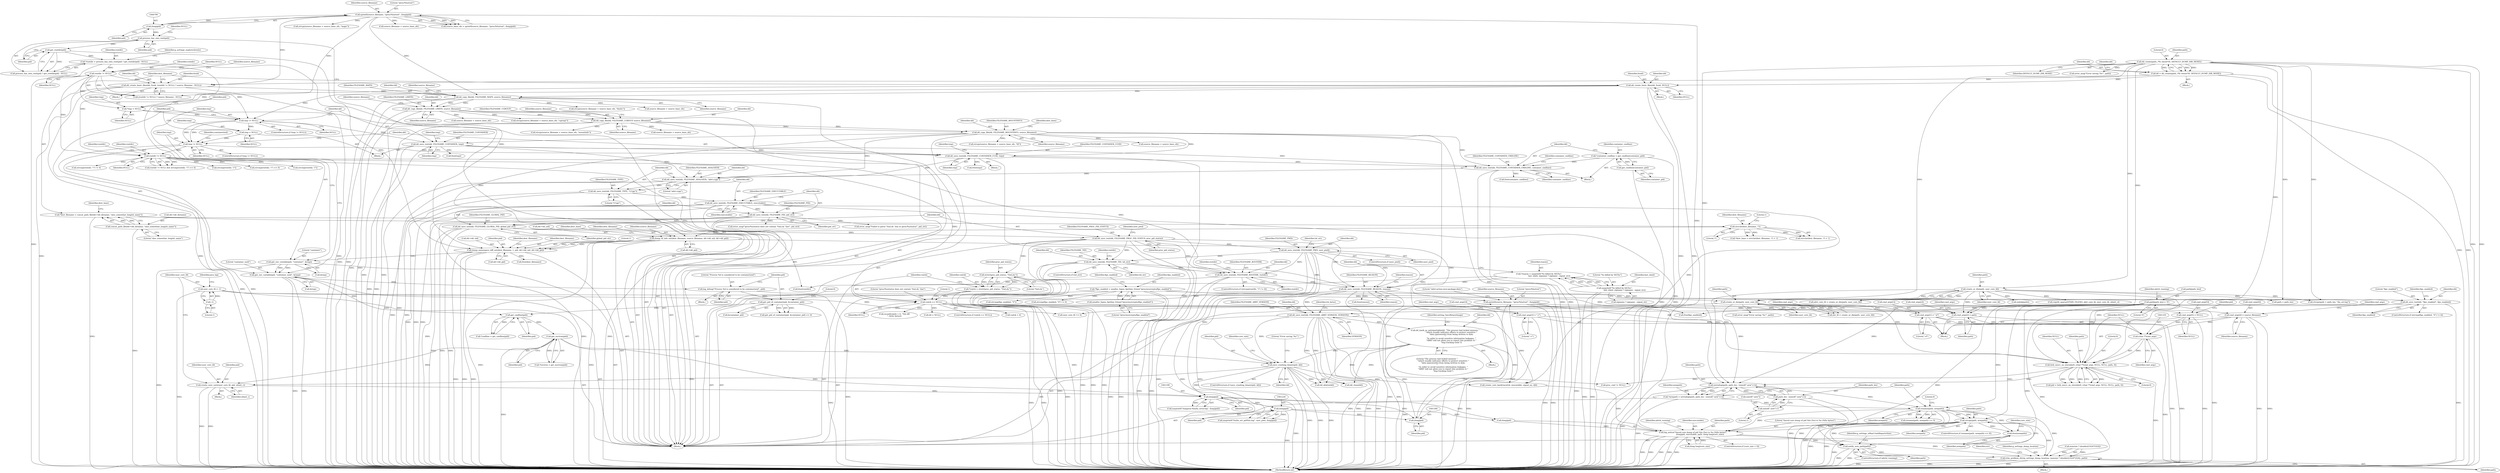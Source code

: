digraph "0_abrt_3c1b60cfa62d39e5fff5a53a5bc53dae189e740e@API" {
"1001364" [label="(Call,strcpy(path, newpath))"];
"1001284" [label="(Call,path[path_len] = '\0')"];
"1001360" [label="(Call,rename(path, newpath))"];
"1001350" [label="(Call,xstrndup(path, path_len - (sizeof(\".new\")-1)))"];
"1000775" [label="(Call,dd_create(path, /*fs owner*/0, DEFAULT_DUMP_DIR_MODE))"];
"1001242" [label="(Call,create_or_die(path, user_core_fd))"];
"1001148" [label="(Call,create_or_die(path, user_core_fd))"];
"1001188" [label="(Call,user_core_fd = -1)"];
"1001190" [label="(Call,-1)"];
"1001332" [label="(Call,fork_execv_on_steroids(0, (char **)cmd_args, NULL, NULL, path, 0))"];
"1001334" [label="(Call,(char **)cmd_args)"];
"1001319" [label="(Call,cmd_args[4] = source_filename)"];
"1001296" [label="(Call,sprintf(source_filename, \"/proc/%lu/root\", (long)pid))"];
"1000883" [label="(Call,dump_fd_info_ext(dest_filename, source_filename, dd->dd_uid, dd->dd_gid))"];
"1000835" [label="(Call,strrchr(dest_filename, '/'))"];
"1000824" [label="(Call,*dest_filename = concat_path_file(dd->dd_dirname, \"also_somewhat_longish_name\"))"];
"1000826" [label="(Call,concat_path_file(dd->dd_dirname, \"also_somewhat_longish_name\"))"];
"1000871" [label="(Call,dd_copy_file(dd, FILENAME_MOUNTINFO, source_filename))"];
"1000862" [label="(Call,dd_copy_file(dd, FILENAME_CGROUP, source_filename))"];
"1000853" [label="(Call,dd_copy_file(dd, FILENAME_LIMITS, source_filename))"];
"1000844" [label="(Call,dd_copy_file(dd, FILENAME_MAPS, source_filename))"];
"1000819" [label="(Call,dd_create_basic_files(dd, fsuid, NULL))"];
"1000773" [label="(Call,dd = dd_create(path, /*fs owner*/0, DEFAULT_DUMP_DIR_MODE))"];
"1000808" [label="(Call,dd_create_basic_files(dd, fsuid, (rootdir != NULL) ? source_filename : NULL))"];
"1000786" [label="(Call,sprintf(source_filename, \"/proc/%lu/root\", (long)pid))"];
"1000789" [label="(Call,(long)pid)"];
"1000812" [label="(Call,rootdir != NULL)"];
"1000797" [label="(Call,*rootdir = process_has_own_root(pid) ? get_rootdir(pid) : NULL)"];
"1000802" [label="(Call,get_rootdir(pid))"];
"1000800" [label="(Call,process_has_own_root(pid))"];
"1001299" [label="(Call,(long)pid)"];
"1001219" [label="(Call,(long)pid)"];
"1001198" [label="(Call,(long)pid)"];
"1001061" [label="(Call,get_environ(pid))"];
"1001054" [label="(Call,get_cmdline(pid))"];
"1000967" [label="(Call,get_pid_of_container(pid, &container_pid))"];
"1000961" [label="(Call,log_debug(\"Process %d is considered to be containerized\", pid))"];
"1000930" [label="(Call,get_env_variable(pid, \"container_uuid\", &tmp))"];
"1000911" [label="(Call,get_env_variable(pid, \"container\", &tmp))"];
"1000895" [label="(Call,dump_namespace_diff_ext(dest_filename, 1, pid, dd->dd_uid, dd->dd_gid))"];
"1001184" [label="(Call,create_user_core(user_core_fd, pid, ulimit_c))"];
"1001130" [label="(Call,save_crashing_binary(pid, dd))"];
"1001123" [label="(Call,dd_mark_as_notreportable(dd, \"The process had locked memory \"\n                    \"which usually indicates efforts to protect sensitive \"\n                    \"data (passwords) from being written to disk.\n\"\n                    \"In order to avoid sensitive information leakages, \"\n                    \"ABRT will not allow you to report this problem to \"\n                    \"bug tracking tools\"))"];
"1001085" [label="(Call,dd_save_text(dd, FILENAME_ABRT_VERSION, VERSION))"];
"1001079" [label="(Call,dd_save_text(dd, \"fips_enabled\", fips_enabled))"];
"1001045" [label="(Call,dd_save_text(dd, FILENAME_REASON, reason))"];
"1001029" [label="(Call,dd_save_text(dd, FILENAME_ROOTDIR, rootdir))"];
"1001010" [label="(Call,dd_save_text(dd, FILENAME_PWD, user_pwd))"];
"1001004" [label="(Call,dd_save_text(dd, FILENAME_PROC_PID_STATUS, proc_pid_status))"];
"1001000" [label="(Call,dd_save_text(dd, FILENAME_GLOBAL_PID, global_pid_str))"];
"1000996" [label="(Call,dd_save_text(dd, FILENAME_PID, pid_str))"];
"1000992" [label="(Call,dd_save_text(dd, FILENAME_EXECUTABLE, executable))"];
"1000988" [label="(Call,dd_save_text(dd, FILENAME_TYPE, \"CCpp\"))"];
"1000984" [label="(Call,dd_save_text(dd, FILENAME_ANALYZER, \"abrt-ccpp\"))"];
"1000978" [label="(Call,dd_save_text(dd, FILENAME_CONTAINER_CMDLINE, container_cmdline))"];
"1000940" [label="(Call,dd_save_text(dd, FILENAME_CONTAINER_UUID, tmp))"];
"1000921" [label="(Call,dd_save_text(dd, FILENAME_CONTAINER, tmp))"];
"1000917" [label="(Call,tmp != NULL)"];
"1000908" [label="(Call,*tmp = NULL)"];
"1000936" [label="(Call,tmp != NULL)"];
"1000927" [label="(Call,tmp = NULL)"];
"1000974" [label="(Call,*container_cmdline = get_cmdline(container_pid))"];
"1000976" [label="(Call,get_cmdline(container_pid))"];
"1001016" [label="(Call,dd_save_text(dd, FILENAME_TID, tid_str))"];
"1000950" [label="(Call,rootdir != NULL)"];
"1001036" [label="(Call,*reason = xasprintf(\"%s killed by SIG%s\",\n                                 last_slash, signame ? signame : signal_str))"];
"1001038" [label="(Call,xasprintf(\"%s killed by SIG%s\",\n                                 last_slash, signame ? signame : signal_str))"];
"1001066" [label="(Call,*fips_enabled = xmalloc_fopen_fgetline_fclose(\"/proc/sys/crypto/fips_enabled\"))"];
"1001068" [label="(Call,xmalloc_fopen_fgetline_fclose(\"/proc/sys/crypto/fips_enabled\"))"];
"1001314" [label="(Call,cmd_args[3] = \"-r\")"];
"1001309" [label="(Call,cmd_args[2] = path)"];
"1001304" [label="(Call,cmd_args[1] = \"-d\")"];
"1001324" [label="(Call,cmd_args[5] = NULL)"];
"1001100" [label="(Call,vmlck == NULL)"];
"1001094" [label="(Call,*vmlck = strstr(proc_pid_status, \"VmLck:\"))"];
"1001096" [label="(Call,strstr(proc_pid_status, \"VmLck:\"))"];
"1001352" [label="(Call,path_len - (sizeof(\".new\")-1))"];
"1001354" [label="(Call,sizeof(\".new\")-1)"];
"1001348" [label="(Call,*newpath = xstrndup(path, path_len - (sizeof(\".new\")-1)))"];
"1001367" [label="(Call,free(newpath))"];
"1001373" [label="(Call,log_notice(\"Saved core dump of pid %lu (%s) to %s (%llu bytes)\",\n                       (long)pid, executable, path, (long long)core_size))"];
"1001385" [label="(Call,notify_new_path(path))"];
"1001403" [label="(Call,trim_problem_dirs(g_settings_dump_location, maxsize * (double)(1024*1024), path))"];
"1000799" [label="(Call,process_has_own_root(pid) ? get_rootdir(pid) : NULL)"];
"1000858" [label="(Call,source_filename + source_base_ofs)"];
"1000941" [label="(Identifier,dd)"];
"1001378" [label="(Identifier,executable)"];
"1000943" [label="(Identifier,tmp)"];
"1000837" [label="(Literal,'/')"];
"1000987" [label="(Literal,\"abrt-ccpp\")"];
"1000984" [label="(Call,dd_save_text(dd, FILENAME_ANALYZER, \"abrt-ccpp\"))"];
"1000975" [label="(Identifier,container_cmdline)"];
"1000911" [label="(Call,get_env_variable(pid, \"container\", &tmp))"];
"1001075" [label="(Call,strcmp(fips_enabled, \"0\"))"];
"1000797" [label="(Call,*rootdir = process_has_own_root(pid) ? get_rootdir(pid) : NULL)"];
"1000786" [label="(Call,sprintf(source_filename, \"/proc/%lu/root\", (long)pid))"];
"1000898" [label="(Identifier,pid)"];
"1001129" [label="(ControlStructure,if (save_crashing_binary(pid, dd)))"];
"1001336" [label="(Identifier,cmd_args)"];
"1001320" [label="(Call,cmd_args[4])"];
"1001281" [label="(Call,dd = NULL)"];
"1001187" [label="(Identifier,ulimit_c)"];
"1000936" [label="(Call,tmp != NULL)"];
"1001189" [label="(Identifier,user_core_fd)"];
"1001097" [label="(Identifier,proc_pid_status)"];
"1000883" [label="(Call,dump_fd_info_ext(dest_filename, source_filename, dd->dd_uid, dd->dd_gid))"];
"1000912" [label="(Identifier,pid)"];
"1001125" [label="(Literal,\"The process had locked memory \"\n                    \"which usually indicates efforts to protect sensitive \"\n                    \"data (passwords) from being written to disk.\n\"\n                    \"In order to avoid sensitive information leakages, \"\n                    \"ABRT will not allow you to report this problem to \"\n                    \"bug tracking tools\")"];
"1001195" [label="(Identifier,java_log)"];
"1001037" [label="(Identifier,reason)"];
"1001006" [label="(Identifier,FILENAME_PROC_PID_STATUS)"];
"1001081" [label="(Literal,\"fips_enabled\")"];
"1000925" [label="(Call,free(tmp))"];
"1000781" [label="(Block,)"];
"1001316" [label="(Identifier,cmd_args)"];
"1001200" [label="(Identifier,pid)"];
"1001353" [label="(Identifier,path_len)"];
"1001004" [label="(Call,dd_save_text(dd, FILENAME_PROC_PID_STATUS, proc_pid_status))"];
"1001244" [label="(Identifier,user_core_fd)"];
"1000847" [label="(Identifier,source_filename)"];
"1000867" [label="(Call,source_filename + source_base_ofs)"];
"1001016" [label="(Call,dd_save_text(dd, FILENAME_TID, tid_str))"];
"1001148" [label="(Call,create_or_die(path, user_core_fd))"];
"1000818" [label="(Block,)"];
"1000839" [label="(Call,strcpy(source_filename + source_base_ofs, \"maps\"))"];
"1001221" [label="(Identifier,pid)"];
"1001296" [label="(Call,sprintf(source_filename, \"/proc/%lu/root\", (long)pid))"];
"1000963" [label="(Identifier,pid)"];
"1001328" [label="(Identifier,NULL)"];
"1001333" [label="(Literal,0)"];
"1001095" [label="(Identifier,vmlck)"];
"1001130" [label="(Call,save_crashing_binary(pid, dd))"];
"1001091" [label="(Identifier,lck_bytes)"];
"1000774" [label="(Identifier,dd)"];
"1001101" [label="(Identifier,vmlck)"];
"1000918" [label="(Identifier,tmp)"];
"1001196" [label="(Call,xasprintf(\"/tmp/jvm-%lu/hs_error.log\", (long)pid))"];
"1001371" [label="(Identifier,core_size)"];
"1000985" [label="(Identifier,dd)"];
"1000944" [label="(Call,free(tmp))"];
"1001084" [label="(Identifier,fips_enabled)"];
"1001242" [label="(Call,create_or_die(path, user_core_fd))"];
"1001184" [label="(Call,create_user_core(user_core_fd, pid, ulimit_c))"];
"1000938" [label="(Identifier,NULL)"];
"1001059" [label="(Call,*environ = get_environ(pid))"];
"1001096" [label="(Call,strstr(proc_pid_status, \"VmLck:\"))"];
"1001000" [label="(Call,dd_save_text(dd, FILENAME_GLOBAL_PID, global_pid_str))"];
"1001357" [label="(Literal,1)"];
"1000822" [label="(Identifier,NULL)"];
"1000848" [label="(Call,strcpy(source_filename + source_base_ofs, \"limits\"))"];
"1001355" [label="(Call,sizeof(\".new\"))"];
"1001235" [label="(Call,path + path_len)"];
"1001188" [label="(Call,user_core_fd = -1)"];
"1001024" [label="(Call,strcmp(rootdir, \"/\") != 0)"];
"1001332" [label="(Call,fork_execv_on_steroids(0, (char **)cmd_args, NULL, NULL, path, 0))"];
"1001404" [label="(Identifier,g_settings_dump_location)"];
"1000884" [label="(Identifier,dest_filename)"];
"1000862" [label="(Call,dd_copy_file(dd, FILENAME_CGROUP, source_filename))"];
"1001074" [label="(Call,strcmp(fips_enabled, \"0\") != 0)"];
"1000821" [label="(Identifier,fsuid)"];
"1001297" [label="(Identifier,source_filename)"];
"1000859" [label="(Identifier,source_filename)"];
"1001319" [label="(Call,cmd_args[4] = source_filename)"];
"1000872" [label="(Identifier,dd)"];
"1001039" [label="(Literal,\"%s killed by SIG%s\")"];
"1000945" [label="(Identifier,tmp)"];
"1000871" [label="(Call,dd_copy_file(dd, FILENAME_MOUNTINFO, source_filename))"];
"1000878" [label="(Call,strcpy(source_filename + source_base_ofs, \"fd\"))"];
"1000789" [label="(Call,(long)pid)"];
"1001007" [label="(Identifier,proc_pid_status)"];
"1000874" [label="(Identifier,source_filename)"];
"1000921" [label="(Call,dd_save_text(dd, FILENAME_CONTAINER, tmp))"];
"1000910" [label="(Identifier,NULL)"];
"1001005" [label="(Identifier,dd)"];
"1001198" [label="(Call,(long)pid)"];
"1000798" [label="(Identifier,rootdir)"];
"1000980" [label="(Identifier,FILENAME_CONTAINER_CMDLINE)"];
"1000806" [label="(Identifier,g_settings_explorechroots)"];
"1001364" [label="(Call,strcpy(path, newpath))"];
"1001359" [label="(Call,rename(path, newpath) == 0)"];
"1000844" [label="(Call,dd_copy_file(dd, FILENAME_MAPS, source_filename))"];
"1000993" [label="(Identifier,dd)"];
"1001054" [label="(Call,get_cmdline(pid))"];
"1001373" [label="(Call,log_notice(\"Saved core dump of pid %lu (%s) to %s (%llu bytes)\",\n                       (long)pid, executable, path, (long long)core_size))"];
"1000927" [label="(Call,tmp = NULL)"];
"1000830" [label="(Literal,\"also_somewhat_longish_name\")"];
"1000923" [label="(Identifier,FILENAME_CONTAINER)"];
"1000773" [label="(Call,dd = dd_create(path, /*fs owner*/0, DEFAULT_DUMP_DIR_MODE))"];
"1001352" [label="(Call,path_len - (sizeof(\".new\")-1))"];
"1001349" [label="(Identifier,newpath)"];
"1001033" [label="(Call,free(rootdir))"];
"1001362" [label="(Identifier,newpath)"];
"1000976" [label="(Call,get_cmdline(container_pid))"];
"1001017" [label="(Identifier,dd)"];
"1000895" [label="(Call,dump_namespace_diff_ext(dest_filename, 1, pid, dd->dd_uid, dd->dd_gid))"];
"1000986" [label="(Identifier,FILENAME_ANALYZER)"];
"1000889" [label="(Call,dd->dd_gid)"];
"1000873" [label="(Identifier,FILENAME_MOUNTINFO)"];
"1001083" [label="(Call,free(fips_enabled))"];
"1000814" [label="(Identifier,NULL)"];
"1001310" [label="(Call,cmd_args[2])"];
"1000916" [label="(ControlStructure,if (tmp != NULL))"];
"1000992" [label="(Call,dd_save_text(dd, FILENAME_EXECUTABLE, executable))"];
"1001068" [label="(Call,xmalloc_fopen_fgetline_fclose(\"/proc/sys/crypto/fips_enabled\"))"];
"1000931" [label="(Identifier,pid)"];
"1000777" [label="(Literal,0)"];
"1001049" [label="(Call,free(reason))"];
"1001099" [label="(ControlStructure,if (vmlck == NULL))"];
"1000820" [label="(Identifier,dd)"];
"1001036" [label="(Call,*reason = xasprintf(\"%s killed by SIG%s\",\n                                 last_slash, signame ? signame : signal_str))"];
"1000787" [label="(Identifier,source_filename)"];
"1001045" [label="(Call,dd_save_text(dd, FILENAME_REASON, reason))"];
"1000955" [label="(Identifier,rootdir)"];
"1000791" [label="(Identifier,pid)"];
"1000855" [label="(Identifier,FILENAME_LIMITS)"];
"1000982" [label="(Call,free(container_cmdline))"];
"1001445" [label="(MethodReturn,int)"];
"1001010" [label="(Call,dd_save_text(dd, FILENAME_PWD, user_pwd))"];
"1001288" [label="(Literal,'\0')"];
"1001324" [label="(Call,cmd_args[5] = NULL)"];
"1001299" [label="(Call,(long)pid)"];
"1001066" [label="(Call,*fips_enabled = xmalloc_fopen_fgetline_fclose(\"/proc/sys/crypto/fips_enabled\"))"];
"1001363" [label="(Literal,0)"];
"1001191" [label="(Literal,1)"];
"1000813" [label="(Identifier,rootdir)"];
"1001216" [label="(Call,xasprintf(\"%s/hs_err_pid%lu.log\", user_pwd, (long)pid))"];
"1001038" [label="(Call,xasprintf(\"%s killed by SIG%s\",\n                                 last_slash, signame ? signame : signal_str))"];
"1000879" [label="(Call,source_filename + source_base_ofs)"];
"1000952" [label="(Identifier,NULL)"];
"1000949" [label="(Call,rootdir != NULL && strcmp(rootdir, \"/\") == 0)"];
"1001055" [label="(Identifier,pid)"];
"1000808" [label="(Call,dd_create_basic_files(dd, fsuid, (rootdir != NULL) ? source_filename : NULL))"];
"1001034" [label="(Identifier,rootdir)"];
"1000868" [label="(Identifier,source_filename)"];
"1001379" [label="(Identifier,path)"];
"1000942" [label="(Identifier,FILENAME_CONTAINER_UUID)"];
"1001098" [label="(Literal,\"VmLck:\")"];
"1001135" [label="(Literal,\"Error saving '%s'\")"];
"1001323" [label="(Identifier,source_filename)"];
"1001041" [label="(Call,signame ? signame : signal_str)"];
"1000834" [label="(Call,strrchr(dest_filename, '/') + 1)"];
"1000826" [label="(Call,concat_path_file(dd->dd_dirname, \"also_somewhat_longish_name\"))"];
"1000962" [label="(Literal,\"Process %d is considered to be containerized\")"];
"1001082" [label="(Identifier,fips_enabled)"];
"1000978" [label="(Call,dd_save_text(dd, FILENAME_CONTAINER_CMDLINE, container_cmdline))"];
"1001003" [label="(Identifier,global_pid_str)"];
"1001146" [label="(Call,abrt_core_fd = create_or_die(path, user_core_fd))"];
"1000885" [label="(Identifier,source_filename)"];
"1001052" [label="(Call,*cmdline = get_cmdline(pid))"];
"1000816" [label="(Identifier,NULL)"];
"1001403" [label="(Call,trim_problem_dirs(g_settings_dump_location, maxsize * (double)(1024*1024), path))"];
"1000968" [label="(Identifier,pid)"];
"1000815" [label="(Identifier,source_filename)"];
"1000935" [label="(ControlStructure,if (tmp != NULL))"];
"1001061" [label="(Call,get_environ(pid))"];
"1001304" [label="(Call,cmd_args[1] = \"-d\")"];
"1000832" [label="(Call,*dest_base = strrchr(dest_filename, '/') + 1)"];
"1000853" [label="(Call,dd_copy_file(dd, FILENAME_LIMITS, source_filename))"];
"1000854" [label="(Identifier,dd)"];
"1001183" [label="(Block,)"];
"1001330" [label="(Call,pid = fork_execv_on_steroids(0, (char **)cmd_args, NULL, NULL, path, 0))"];
"1001301" [label="(Identifier,pid)"];
"1000929" [label="(Identifier,NULL)"];
"1001380" [label="(Call,(long long)core_size)"];
"1001046" [label="(Identifier,dd)"];
"1000846" [label="(Identifier,FILENAME_MAPS)"];
"1001313" [label="(Identifier,path)"];
"1000994" [label="(Identifier,FILENAME_EXECUTABLE)"];
"1000886" [label="(Call,dd->dd_uid)"];
"1001375" [label="(Call,(long)pid)"];
"1000863" [label="(Identifier,dd)"];
"1001132" [label="(Identifier,dd)"];
"1000811" [label="(Call,(rootdir != NULL) ? source_filename : NULL)"];
"1000845" [label="(Identifier,dd)"];
"1000800" [label="(Call,process_has_own_root(pid))"];
"1001100" [label="(Call,vmlck == NULL)"];
"1000838" [label="(Literal,1)"];
"1000810" [label="(Identifier,fsuid)"];
"1000780" [label="(Identifier,dd)"];
"1001348" [label="(Call,*newpath = xstrndup(path, path_len - (sizeof(\".new\")-1)))"];
"1001104" [label="(Literal,\"/proc/%s/status does not contain 'VmLck:' line\")"];
"1000996" [label="(Call,dd_save_text(dd, FILENAME_PID, pid_str))"];
"1000920" [label="(Block,)"];
"1001298" [label="(Literal,\"/proc/%lu/root\")"];
"1001062" [label="(Identifier,pid)"];
"1000932" [label="(Literal,\"container_uuid\")"];
"1000990" [label="(Identifier,FILENAME_TYPE)"];
"1000909" [label="(Identifier,tmp)"];
"1001315" [label="(Call,cmd_args[3])"];
"1001374" [label="(Literal,\"Saved core dump of pid %lu (%s) to %s (%llu bytes)\")"];
"1001069" [label="(Literal,\"/proc/sys/crypto/fips_enabled\")"];
"1000954" [label="(Call,strcmp(rootdir, \"/\"))"];
"1000857" [label="(Call,strcpy(source_filename + source_base_ofs, \"cgroup\"))"];
"1001360" [label="(Call,rename(path, newpath))"];
"1001067" [label="(Identifier,fips_enabled)"];
"1001386" [label="(Identifier,path)"];
"1001284" [label="(Call,path[path_len] = '\0')"];
"1001088" [label="(Identifier,VERSION)"];
"1001085" [label="(Call,dd_save_text(dd, FILENAME_ABRT_VERSION, VERSION))"];
"1000939" [label="(Block,)"];
"1000836" [label="(Identifier,dest_filename)"];
"1001123" [label="(Call,dd_mark_as_notreportable(dd, \"The process had locked memory \"\n                    \"which usually indicates efforts to protect sensitive \"\n                    \"data (passwords) from being written to disk.\n\"\n                    \"In order to avoid sensitive information leakages, \"\n                    \"ABRT will not allow you to report this problem to \"\n                    \"bug tracking tools\"))"];
"1000972" [label="(Block,)"];
"1000999" [label="(Identifier,pid_str)"];
"1001190" [label="(Call,-1)"];
"1000906" [label="(Identifier,dest_filename)"];
"1001426" [label="(Call,dd_delete(dd))"];
"1001023" [label="(ControlStructure,if (strcmp(rootdir, \"/\") != 0))"];
"1001117" [label="(Call,error_msg(\"Failed to parse 'VmLck:' line in /proc/%s/status\", pid_str))"];
"1001350" [label="(Call,xstrndup(path, path_len - (sizeof(\".new\")-1)))"];
"1001087" [label="(Identifier,FILENAME_ABRT_VERSION)"];
"1001109" [label="(Literal,1)"];
"1001079" [label="(Call,dd_save_text(dd, \"fips_enabled\", fips_enabled))"];
"1000902" [label="(Call,dd->dd_gid)"];
"1000864" [label="(Identifier,FILENAME_CGROUP)"];
"1001369" [label="(ControlStructure,if (core_size > 0))"];
"1001018" [label="(Identifier,FILENAME_TID)"];
"1000960" [label="(Block,)"];
"1000981" [label="(Identifier,container_cmdline)"];
"1000827" [label="(Call,dd->dd_dirname)"];
"1001031" [label="(Identifier,FILENAME_ROOTDIR)"];
"1000969" [label="(Call,&container_pid)"];
"1001030" [label="(Identifier,dd)"];
"1000807" [label="(Block,)"];
"1001040" [label="(Identifier,last_slash)"];
"1000961" [label="(Call,log_debug(\"Process %d is considered to be containerized\", pid))"];
"1000995" [label="(Identifier,executable)"];
"1001274" [label="(Call,create_core_backtrace(tid, executable, signal_no, dd))"];
"1001368" [label="(Identifier,newpath)"];
"1001050" [label="(Identifier,reason)"];
"1001412" [label="(Identifier,path)"];
"1000812" [label="(Call,rootdir != NULL)"];
"1001405" [label="(Call,maxsize * (double)(1024*1024))"];
"1001358" [label="(ControlStructure,if (rename(path, newpath) == 0))"];
"1000899" [label="(Call,dd->dd_uid)"];
"1001314" [label="(Call,cmd_args[3] = \"-r\")"];
"1000953" [label="(Call,strcmp(rootdir, \"/\") == 0)"];
"1001438" [label="(Call,proc_cwd != NULL)"];
"1000835" [label="(Call,strrchr(dest_filename, '/'))"];
"1000876" [label="(Identifier,dest_base)"];
"1001111" [label="(Call,vmlck + 6)"];
"1000974" [label="(Call,*container_cmdline = get_cmdline(container_pid))"];
"1001338" [label="(Identifier,NULL)"];
"1000988" [label="(Call,dd_save_text(dd, FILENAME_TYPE, \"CCpp\"))"];
"1000951" [label="(Identifier,rootdir)"];
"1001127" [label="(Identifier,setting_SaveBinaryImage)"];
"1001009" [label="(Identifier,user_pwd)"];
"1000804" [label="(Identifier,NULL)"];
"1001150" [label="(Identifier,user_core_fd)"];
"1000802" [label="(Call,get_rootdir(pid))"];
"1000930" [label="(Call,get_env_variable(pid, \"container_uuid\", &tmp))"];
"1001014" [label="(ControlStructure,if (tid_str))"];
"1001383" [label="(ControlStructure,if (abrtd_running))"];
"1001337" [label="(Identifier,NULL)"];
"1001185" [label="(Identifier,user_core_fd)"];
"1001279" [label="(Call,dd_close(dd))"];
"1001001" [label="(Identifier,dd)"];
"1001414" [label="(Identifier,err)"];
"1001047" [label="(Identifier,FILENAME_REASON)"];
"1000914" [label="(Call,&tmp)"];
"1001325" [label="(Call,cmd_args[5])"];
"1001021" [label="(Identifier,rootdir)"];
"1001102" [label="(Identifier,NULL)"];
"1000866" [label="(Call,strcpy(source_filename + source_base_ofs, \"mountinfo\"))"];
"1001354" [label="(Call,sizeof(\".new\")-1)"];
"1001073" [label="(ControlStructure,if (strcmp(fips_enabled, \"0\") != 0))"];
"1001308" [label="(Literal,\"-d\")"];
"1001219" [label="(Call,(long)pid)"];
"1001025" [label="(Call,strcmp(rootdir, \"/\"))"];
"1001094" [label="(Call,*vmlck = strstr(proc_pid_status, \"VmLck:\"))"];
"1001429" [label="(Call,user_core_fd >= 0)"];
"1001186" [label="(Identifier,pid)"];
"1000819" [label="(Call,dd_create_basic_files(dd, fsuid, NULL))"];
"1000971" [label="(Literal,0)"];
"1000775" [label="(Call,dd_create(path, /*fs owner*/0, DEFAULT_DUMP_DIR_MODE))"];
"1001103" [label="(Call,error_msg(\"/proc/%s/status does not contain 'VmLck:' line\", pid_str))"];
"1001029" [label="(Call,dd_save_text(dd, FILENAME_ROOTDIR, rootdir))"];
"1001367" [label="(Call,free(newpath))"];
"1001309" [label="(Call,cmd_args[2] = path)"];
"1000896" [label="(Identifier,dest_filename)"];
"1001234" [label="(Call,strcpy(path + path_len, \"/hs_err.log\"))"];
"1001086" [label="(Identifier,dd)"];
"1001285" [label="(Call,path[path_len])"];
"1000913" [label="(Literal,\"container\")"];
"1001303" [label="(Literal,\"/abrt-action-save-package-data\")"];
"1000856" [label="(Identifier,source_filename)"];
"1001331" [label="(Identifier,pid)"];
"1000897" [label="(Literal,1)"];
"1000979" [label="(Identifier,dd)"];
"1001340" [label="(Literal,0)"];
"1000776" [label="(Identifier,path)"];
"1001011" [label="(Identifier,dd)"];
"1000840" [label="(Call,source_filename + source_base_ofs)"];
"1000948" [label="(Identifier,containerized)"];
"1000893" [label="(Identifier,dest_base)"];
"1000966" [label="(Call,get_pid_of_container(pid, &container_pid) == 0)"];
"1001012" [label="(Identifier,FILENAME_PWD)"];
"1001326" [label="(Identifier,cmd_args)"];
"1000788" [label="(Literal,\"/proc/%lu/root\")"];
"1001385" [label="(Call,notify_new_path(path))"];
"1000803" [label="(Identifier,pid)"];
"1000801" [label="(Identifier,pid)"];
"1001149" [label="(Identifier,path)"];
"1001019" [label="(Identifier,tid_str)"];
"1000784" [label="(Call,source_base_ofs = sprintf(source_filename, \"/proc/%lu/root\", (long)pid))"];
"1001384" [label="(Identifier,abrtd_running)"];
"1001389" [label="(Identifier,g_settings_nMaxCrashReportsSize)"];
"1000983" [label="(Identifier,container_cmdline)"];
"1001391" [label="(Block,)"];
"1001176" [label="(Call,unlink(path))"];
"1001015" [label="(Identifier,tid_str)"];
"1001032" [label="(Identifier,rootdir)"];
"1000928" [label="(Identifier,tmp)"];
"1001295" [label="(Block,)"];
"1001321" [label="(Identifier,cmd_args)"];
"1000989" [label="(Identifier,dd)"];
"1001131" [label="(Identifier,pid)"];
"1000778" [label="(Identifier,DEFAULT_DUMP_DIR_MODE)"];
"1001008" [label="(ControlStructure,if (user_pwd))"];
"1001071" [label="(Identifier,fips_enabled)"];
"1001243" [label="(Identifier,path)"];
"1000991" [label="(Literal,\"CCpp\")"];
"1000850" [label="(Identifier,source_filename)"];
"1001366" [label="(Identifier,newpath)"];
"1001305" [label="(Call,cmd_args[1])"];
"1001240" [label="(Call,dst_fd = create_or_die(path, user_core_fd))"];
"1001318" [label="(Literal,\"-r\")"];
"1000865" [label="(Identifier,source_filename)"];
"1000905" [label="(Call,free(dest_filename))"];
"1000967" [label="(Call,get_pid_of_container(pid, &container_pid))"];
"1000824" [label="(Call,*dest_filename = concat_path_file(dd->dd_dirname, \"also_somewhat_longish_name\"))"];
"1001048" [label="(Identifier,reason)"];
"1000809" [label="(Identifier,dd)"];
"1000150" [label="(Block,)"];
"1001334" [label="(Call,(char **)cmd_args)"];
"1000937" [label="(Identifier,tmp)"];
"1001110" [label="(Call,sscanf(vmlck + 6, \"%lu kB\n\", &lck_bytes))"];
"1000977" [label="(Identifier,container_pid)"];
"1000833" [label="(Identifier,dest_base)"];
"1001365" [label="(Identifier,path)"];
"1001134" [label="(Call,error_msg(\"Error saving '%s'\", path))"];
"1001140" [label="(Identifier,core_size)"];
"1001351" [label="(Identifier,path)"];
"1000924" [label="(Identifier,tmp)"];
"1001339" [label="(Identifier,path)"];
"1000933" [label="(Call,&tmp)"];
"1000849" [label="(Call,source_filename + source_base_ofs)"];
"1000926" [label="(Identifier,tmp)"];
"1001013" [label="(Identifier,user_pwd)"];
"1001262" [label="(Call,error_msg(\"Error saving '%s'\", path))"];
"1000919" [label="(Identifier,NULL)"];
"1001080" [label="(Identifier,dd)"];
"1001361" [label="(Identifier,path)"];
"1001122" [label="(Block,)"];
"1001291" [label="(Identifier,abrtd_running)"];
"1000940" [label="(Call,dd_save_text(dd, FILENAME_CONTAINER_UUID, tmp))"];
"1001153" [label="(Call,copyfd_sparse(STDIN_FILENO, abrt_core_fd, user_core_fd, ulimit_c))"];
"1001311" [label="(Identifier,cmd_args)"];
"1000917" [label="(Call,tmp != NULL)"];
"1000998" [label="(Identifier,FILENAME_PID)"];
"1000908" [label="(Call,*tmp = NULL)"];
"1000922" [label="(Identifier,dd)"];
"1000997" [label="(Identifier,dd)"];
"1001002" [label="(Identifier,FILENAME_GLOBAL_PID)"];
"1001124" [label="(Identifier,dd)"];
"1000950" [label="(Call,rootdir != NULL)"];
"1000825" [label="(Identifier,dest_filename)"];
"1001364" -> "1001358"  [label="AST: "];
"1001364" -> "1001366"  [label="CFG: "];
"1001365" -> "1001364"  [label="AST: "];
"1001366" -> "1001364"  [label="AST: "];
"1001368" -> "1001364"  [label="CFG: "];
"1001364" -> "1001445"  [label="DDG: "];
"1001364" -> "1001445"  [label="DDG: "];
"1001284" -> "1001364"  [label="DDG: "];
"1001360" -> "1001364"  [label="DDG: "];
"1001360" -> "1001364"  [label="DDG: "];
"1001364" -> "1001367"  [label="DDG: "];
"1001364" -> "1001373"  [label="DDG: "];
"1001364" -> "1001385"  [label="DDG: "];
"1001364" -> "1001403"  [label="DDG: "];
"1001284" -> "1000781"  [label="AST: "];
"1001284" -> "1001288"  [label="CFG: "];
"1001285" -> "1001284"  [label="AST: "];
"1001288" -> "1001284"  [label="AST: "];
"1001291" -> "1001284"  [label="CFG: "];
"1001284" -> "1001445"  [label="DDG: "];
"1001284" -> "1001309"  [label="DDG: "];
"1001284" -> "1001332"  [label="DDG: "];
"1001284" -> "1001350"  [label="DDG: "];
"1001284" -> "1001360"  [label="DDG: "];
"1001284" -> "1001373"  [label="DDG: "];
"1001284" -> "1001385"  [label="DDG: "];
"1001284" -> "1001403"  [label="DDG: "];
"1001360" -> "1001359"  [label="AST: "];
"1001360" -> "1001362"  [label="CFG: "];
"1001361" -> "1001360"  [label="AST: "];
"1001362" -> "1001360"  [label="AST: "];
"1001363" -> "1001360"  [label="CFG: "];
"1001360" -> "1001445"  [label="DDG: "];
"1001360" -> "1001359"  [label="DDG: "];
"1001360" -> "1001359"  [label="DDG: "];
"1001350" -> "1001360"  [label="DDG: "];
"1001348" -> "1001360"  [label="DDG: "];
"1001360" -> "1001367"  [label="DDG: "];
"1001360" -> "1001373"  [label="DDG: "];
"1001360" -> "1001385"  [label="DDG: "];
"1001360" -> "1001403"  [label="DDG: "];
"1001350" -> "1001348"  [label="AST: "];
"1001350" -> "1001352"  [label="CFG: "];
"1001351" -> "1001350"  [label="AST: "];
"1001352" -> "1001350"  [label="AST: "];
"1001348" -> "1001350"  [label="CFG: "];
"1001350" -> "1001445"  [label="DDG: "];
"1001350" -> "1001348"  [label="DDG: "];
"1001350" -> "1001348"  [label="DDG: "];
"1000775" -> "1001350"  [label="DDG: "];
"1001242" -> "1001350"  [label="DDG: "];
"1001332" -> "1001350"  [label="DDG: "];
"1001148" -> "1001350"  [label="DDG: "];
"1001352" -> "1001350"  [label="DDG: "];
"1001352" -> "1001350"  [label="DDG: "];
"1000775" -> "1000773"  [label="AST: "];
"1000775" -> "1000778"  [label="CFG: "];
"1000776" -> "1000775"  [label="AST: "];
"1000777" -> "1000775"  [label="AST: "];
"1000778" -> "1000775"  [label="AST: "];
"1000773" -> "1000775"  [label="CFG: "];
"1000775" -> "1001445"  [label="DDG: "];
"1000775" -> "1001445"  [label="DDG: "];
"1000775" -> "1000773"  [label="DDG: "];
"1000775" -> "1000773"  [label="DDG: "];
"1000775" -> "1000773"  [label="DDG: "];
"1000775" -> "1001134"  [label="DDG: "];
"1000775" -> "1001148"  [label="DDG: "];
"1000775" -> "1001234"  [label="DDG: "];
"1000775" -> "1001235"  [label="DDG: "];
"1000775" -> "1001242"  [label="DDG: "];
"1000775" -> "1001309"  [label="DDG: "];
"1000775" -> "1001332"  [label="DDG: "];
"1001242" -> "1001240"  [label="AST: "];
"1001242" -> "1001244"  [label="CFG: "];
"1001243" -> "1001242"  [label="AST: "];
"1001244" -> "1001242"  [label="AST: "];
"1001240" -> "1001242"  [label="CFG: "];
"1001242" -> "1001240"  [label="DDG: "];
"1001242" -> "1001240"  [label="DDG: "];
"1001148" -> "1001242"  [label="DDG: "];
"1001188" -> "1001242"  [label="DDG: "];
"1001242" -> "1001262"  [label="DDG: "];
"1001242" -> "1001309"  [label="DDG: "];
"1001242" -> "1001332"  [label="DDG: "];
"1001242" -> "1001429"  [label="DDG: "];
"1001148" -> "1001146"  [label="AST: "];
"1001148" -> "1001150"  [label="CFG: "];
"1001149" -> "1001148"  [label="AST: "];
"1001150" -> "1001148"  [label="AST: "];
"1001146" -> "1001148"  [label="CFG: "];
"1001148" -> "1001146"  [label="DDG: "];
"1001148" -> "1001146"  [label="DDG: "];
"1001148" -> "1001153"  [label="DDG: "];
"1001148" -> "1001176"  [label="DDG: "];
"1001148" -> "1001234"  [label="DDG: "];
"1001148" -> "1001235"  [label="DDG: "];
"1001148" -> "1001309"  [label="DDG: "];
"1001148" -> "1001332"  [label="DDG: "];
"1001188" -> "1000781"  [label="AST: "];
"1001188" -> "1001190"  [label="CFG: "];
"1001189" -> "1001188"  [label="AST: "];
"1001190" -> "1001188"  [label="AST: "];
"1001195" -> "1001188"  [label="CFG: "];
"1001188" -> "1001445"  [label="DDG: "];
"1001190" -> "1001188"  [label="DDG: "];
"1001188" -> "1001429"  [label="DDG: "];
"1001190" -> "1001191"  [label="CFG: "];
"1001191" -> "1001190"  [label="AST: "];
"1001332" -> "1001330"  [label="AST: "];
"1001332" -> "1001340"  [label="CFG: "];
"1001333" -> "1001332"  [label="AST: "];
"1001334" -> "1001332"  [label="AST: "];
"1001337" -> "1001332"  [label="AST: "];
"1001338" -> "1001332"  [label="AST: "];
"1001339" -> "1001332"  [label="AST: "];
"1001340" -> "1001332"  [label="AST: "];
"1001330" -> "1001332"  [label="CFG: "];
"1001332" -> "1001445"  [label="DDG: "];
"1001332" -> "1001330"  [label="DDG: "];
"1001332" -> "1001330"  [label="DDG: "];
"1001332" -> "1001330"  [label="DDG: "];
"1001332" -> "1001330"  [label="DDG: "];
"1001334" -> "1001332"  [label="DDG: "];
"1001100" -> "1001332"  [label="DDG: "];
"1001332" -> "1001438"  [label="DDG: "];
"1001334" -> "1001336"  [label="CFG: "];
"1001335" -> "1001334"  [label="AST: "];
"1001336" -> "1001334"  [label="AST: "];
"1001337" -> "1001334"  [label="CFG: "];
"1001334" -> "1001445"  [label="DDG: "];
"1001319" -> "1001334"  [label="DDG: "];
"1001314" -> "1001334"  [label="DDG: "];
"1001309" -> "1001334"  [label="DDG: "];
"1001304" -> "1001334"  [label="DDG: "];
"1001324" -> "1001334"  [label="DDG: "];
"1001319" -> "1001295"  [label="AST: "];
"1001319" -> "1001323"  [label="CFG: "];
"1001320" -> "1001319"  [label="AST: "];
"1001323" -> "1001319"  [label="AST: "];
"1001326" -> "1001319"  [label="CFG: "];
"1001319" -> "1001445"  [label="DDG: "];
"1001319" -> "1001445"  [label="DDG: "];
"1001296" -> "1001319"  [label="DDG: "];
"1001296" -> "1001295"  [label="AST: "];
"1001296" -> "1001299"  [label="CFG: "];
"1001297" -> "1001296"  [label="AST: "];
"1001298" -> "1001296"  [label="AST: "];
"1001299" -> "1001296"  [label="AST: "];
"1001303" -> "1001296"  [label="CFG: "];
"1001296" -> "1001445"  [label="DDG: "];
"1001296" -> "1001445"  [label="DDG: "];
"1000883" -> "1001296"  [label="DDG: "];
"1001299" -> "1001296"  [label="DDG: "];
"1000883" -> "1000781"  [label="AST: "];
"1000883" -> "1000889"  [label="CFG: "];
"1000884" -> "1000883"  [label="AST: "];
"1000885" -> "1000883"  [label="AST: "];
"1000886" -> "1000883"  [label="AST: "];
"1000889" -> "1000883"  [label="AST: "];
"1000893" -> "1000883"  [label="CFG: "];
"1000883" -> "1001445"  [label="DDG: "];
"1000883" -> "1001445"  [label="DDG: "];
"1000835" -> "1000883"  [label="DDG: "];
"1000871" -> "1000883"  [label="DDG: "];
"1000883" -> "1000895"  [label="DDG: "];
"1000883" -> "1000895"  [label="DDG: "];
"1000883" -> "1000895"  [label="DDG: "];
"1000835" -> "1000834"  [label="AST: "];
"1000835" -> "1000837"  [label="CFG: "];
"1000836" -> "1000835"  [label="AST: "];
"1000837" -> "1000835"  [label="AST: "];
"1000838" -> "1000835"  [label="CFG: "];
"1000835" -> "1000832"  [label="DDG: "];
"1000835" -> "1000832"  [label="DDG: "];
"1000835" -> "1000834"  [label="DDG: "];
"1000835" -> "1000834"  [label="DDG: "];
"1000824" -> "1000835"  [label="DDG: "];
"1000824" -> "1000781"  [label="AST: "];
"1000824" -> "1000826"  [label="CFG: "];
"1000825" -> "1000824"  [label="AST: "];
"1000826" -> "1000824"  [label="AST: "];
"1000833" -> "1000824"  [label="CFG: "];
"1000824" -> "1001445"  [label="DDG: "];
"1000826" -> "1000824"  [label="DDG: "];
"1000826" -> "1000824"  [label="DDG: "];
"1000826" -> "1000830"  [label="CFG: "];
"1000827" -> "1000826"  [label="AST: "];
"1000830" -> "1000826"  [label="AST: "];
"1000826" -> "1001445"  [label="DDG: "];
"1000871" -> "1000781"  [label="AST: "];
"1000871" -> "1000874"  [label="CFG: "];
"1000872" -> "1000871"  [label="AST: "];
"1000873" -> "1000871"  [label="AST: "];
"1000874" -> "1000871"  [label="AST: "];
"1000876" -> "1000871"  [label="CFG: "];
"1000871" -> "1001445"  [label="DDG: "];
"1000871" -> "1001445"  [label="DDG: "];
"1000862" -> "1000871"  [label="DDG: "];
"1000862" -> "1000871"  [label="DDG: "];
"1000871" -> "1000878"  [label="DDG: "];
"1000871" -> "1000879"  [label="DDG: "];
"1000871" -> "1000921"  [label="DDG: "];
"1000871" -> "1000940"  [label="DDG: "];
"1000871" -> "1000978"  [label="DDG: "];
"1000871" -> "1000984"  [label="DDG: "];
"1000862" -> "1000781"  [label="AST: "];
"1000862" -> "1000865"  [label="CFG: "];
"1000863" -> "1000862"  [label="AST: "];
"1000864" -> "1000862"  [label="AST: "];
"1000865" -> "1000862"  [label="AST: "];
"1000868" -> "1000862"  [label="CFG: "];
"1000862" -> "1001445"  [label="DDG: "];
"1000862" -> "1001445"  [label="DDG: "];
"1000853" -> "1000862"  [label="DDG: "];
"1000853" -> "1000862"  [label="DDG: "];
"1000862" -> "1000866"  [label="DDG: "];
"1000862" -> "1000867"  [label="DDG: "];
"1000853" -> "1000781"  [label="AST: "];
"1000853" -> "1000856"  [label="CFG: "];
"1000854" -> "1000853"  [label="AST: "];
"1000855" -> "1000853"  [label="AST: "];
"1000856" -> "1000853"  [label="AST: "];
"1000859" -> "1000853"  [label="CFG: "];
"1000853" -> "1001445"  [label="DDG: "];
"1000853" -> "1001445"  [label="DDG: "];
"1000844" -> "1000853"  [label="DDG: "];
"1000844" -> "1000853"  [label="DDG: "];
"1000853" -> "1000857"  [label="DDG: "];
"1000853" -> "1000858"  [label="DDG: "];
"1000844" -> "1000781"  [label="AST: "];
"1000844" -> "1000847"  [label="CFG: "];
"1000845" -> "1000844"  [label="AST: "];
"1000846" -> "1000844"  [label="AST: "];
"1000847" -> "1000844"  [label="AST: "];
"1000850" -> "1000844"  [label="CFG: "];
"1000844" -> "1001445"  [label="DDG: "];
"1000844" -> "1001445"  [label="DDG: "];
"1000819" -> "1000844"  [label="DDG: "];
"1000808" -> "1000844"  [label="DDG: "];
"1000786" -> "1000844"  [label="DDG: "];
"1000844" -> "1000848"  [label="DDG: "];
"1000844" -> "1000849"  [label="DDG: "];
"1000819" -> "1000818"  [label="AST: "];
"1000819" -> "1000822"  [label="CFG: "];
"1000820" -> "1000819"  [label="AST: "];
"1000821" -> "1000819"  [label="AST: "];
"1000822" -> "1000819"  [label="AST: "];
"1000825" -> "1000819"  [label="CFG: "];
"1000819" -> "1001445"  [label="DDG: "];
"1000819" -> "1001445"  [label="DDG: "];
"1000773" -> "1000819"  [label="DDG: "];
"1000819" -> "1000908"  [label="DDG: "];
"1000819" -> "1000917"  [label="DDG: "];
"1000773" -> "1000150"  [label="AST: "];
"1000774" -> "1000773"  [label="AST: "];
"1000780" -> "1000773"  [label="CFG: "];
"1000773" -> "1001445"  [label="DDG: "];
"1000773" -> "1001445"  [label="DDG: "];
"1000773" -> "1000808"  [label="DDG: "];
"1000808" -> "1000807"  [label="AST: "];
"1000808" -> "1000811"  [label="CFG: "];
"1000809" -> "1000808"  [label="AST: "];
"1000810" -> "1000808"  [label="AST: "];
"1000811" -> "1000808"  [label="AST: "];
"1000825" -> "1000808"  [label="CFG: "];
"1000808" -> "1001445"  [label="DDG: "];
"1000808" -> "1001445"  [label="DDG: "];
"1000808" -> "1001445"  [label="DDG: "];
"1000786" -> "1000808"  [label="DDG: "];
"1000812" -> "1000808"  [label="DDG: "];
"1000786" -> "1000784"  [label="AST: "];
"1000786" -> "1000789"  [label="CFG: "];
"1000787" -> "1000786"  [label="AST: "];
"1000788" -> "1000786"  [label="AST: "];
"1000789" -> "1000786"  [label="AST: "];
"1000784" -> "1000786"  [label="CFG: "];
"1000786" -> "1001445"  [label="DDG: "];
"1000786" -> "1000784"  [label="DDG: "];
"1000786" -> "1000784"  [label="DDG: "];
"1000786" -> "1000784"  [label="DDG: "];
"1000789" -> "1000786"  [label="DDG: "];
"1000786" -> "1000811"  [label="DDG: "];
"1000786" -> "1000839"  [label="DDG: "];
"1000786" -> "1000840"  [label="DDG: "];
"1000789" -> "1000791"  [label="CFG: "];
"1000790" -> "1000789"  [label="AST: "];
"1000791" -> "1000789"  [label="AST: "];
"1000789" -> "1000800"  [label="DDG: "];
"1000812" -> "1000811"  [label="AST: "];
"1000812" -> "1000814"  [label="CFG: "];
"1000813" -> "1000812"  [label="AST: "];
"1000814" -> "1000812"  [label="AST: "];
"1000815" -> "1000812"  [label="CFG: "];
"1000816" -> "1000812"  [label="CFG: "];
"1000797" -> "1000812"  [label="DDG: "];
"1000812" -> "1000811"  [label="DDG: "];
"1000812" -> "1000908"  [label="DDG: "];
"1000812" -> "1000917"  [label="DDG: "];
"1000812" -> "1000950"  [label="DDG: "];
"1000797" -> "1000781"  [label="AST: "];
"1000797" -> "1000799"  [label="CFG: "];
"1000798" -> "1000797"  [label="AST: "];
"1000799" -> "1000797"  [label="AST: "];
"1000806" -> "1000797"  [label="CFG: "];
"1000797" -> "1001445"  [label="DDG: "];
"1000802" -> "1000797"  [label="DDG: "];
"1000797" -> "1000950"  [label="DDG: "];
"1000802" -> "1000799"  [label="AST: "];
"1000802" -> "1000803"  [label="CFG: "];
"1000803" -> "1000802"  [label="AST: "];
"1000799" -> "1000802"  [label="CFG: "];
"1000802" -> "1000799"  [label="DDG: "];
"1000800" -> "1000802"  [label="DDG: "];
"1000802" -> "1000895"  [label="DDG: "];
"1000800" -> "1000799"  [label="AST: "];
"1000800" -> "1000801"  [label="CFG: "];
"1000801" -> "1000800"  [label="AST: "];
"1000803" -> "1000800"  [label="CFG: "];
"1000804" -> "1000800"  [label="CFG: "];
"1000800" -> "1000895"  [label="DDG: "];
"1001299" -> "1001301"  [label="CFG: "];
"1001300" -> "1001299"  [label="AST: "];
"1001301" -> "1001299"  [label="AST: "];
"1001219" -> "1001299"  [label="DDG: "];
"1001198" -> "1001299"  [label="DDG: "];
"1001219" -> "1001216"  [label="AST: "];
"1001219" -> "1001221"  [label="CFG: "];
"1001220" -> "1001219"  [label="AST: "];
"1001221" -> "1001219"  [label="AST: "];
"1001216" -> "1001219"  [label="CFG: "];
"1001219" -> "1001445"  [label="DDG: "];
"1001219" -> "1001216"  [label="DDG: "];
"1001198" -> "1001219"  [label="DDG: "];
"1001219" -> "1001375"  [label="DDG: "];
"1001198" -> "1001196"  [label="AST: "];
"1001198" -> "1001200"  [label="CFG: "];
"1001199" -> "1001198"  [label="AST: "];
"1001200" -> "1001198"  [label="AST: "];
"1001196" -> "1001198"  [label="CFG: "];
"1001198" -> "1001445"  [label="DDG: "];
"1001198" -> "1001196"  [label="DDG: "];
"1001061" -> "1001198"  [label="DDG: "];
"1001184" -> "1001198"  [label="DDG: "];
"1001130" -> "1001198"  [label="DDG: "];
"1001198" -> "1001375"  [label="DDG: "];
"1001061" -> "1001059"  [label="AST: "];
"1001061" -> "1001062"  [label="CFG: "];
"1001062" -> "1001061"  [label="AST: "];
"1001059" -> "1001061"  [label="CFG: "];
"1001061" -> "1001445"  [label="DDG: "];
"1001061" -> "1001059"  [label="DDG: "];
"1001054" -> "1001061"  [label="DDG: "];
"1001061" -> "1001130"  [label="DDG: "];
"1001061" -> "1001184"  [label="DDG: "];
"1001054" -> "1001052"  [label="AST: "];
"1001054" -> "1001055"  [label="CFG: "];
"1001055" -> "1001054"  [label="AST: "];
"1001052" -> "1001054"  [label="CFG: "];
"1001054" -> "1001052"  [label="DDG: "];
"1000967" -> "1001054"  [label="DDG: "];
"1000930" -> "1001054"  [label="DDG: "];
"1000967" -> "1000966"  [label="AST: "];
"1000967" -> "1000969"  [label="CFG: "];
"1000968" -> "1000967"  [label="AST: "];
"1000969" -> "1000967"  [label="AST: "];
"1000971" -> "1000967"  [label="CFG: "];
"1000967" -> "1001445"  [label="DDG: "];
"1000967" -> "1000966"  [label="DDG: "];
"1000967" -> "1000966"  [label="DDG: "];
"1000961" -> "1000967"  [label="DDG: "];
"1000961" -> "1000960"  [label="AST: "];
"1000961" -> "1000963"  [label="CFG: "];
"1000962" -> "1000961"  [label="AST: "];
"1000963" -> "1000961"  [label="AST: "];
"1000968" -> "1000961"  [label="CFG: "];
"1000961" -> "1001445"  [label="DDG: "];
"1000930" -> "1000961"  [label="DDG: "];
"1000930" -> "1000781"  [label="AST: "];
"1000930" -> "1000933"  [label="CFG: "];
"1000931" -> "1000930"  [label="AST: "];
"1000932" -> "1000930"  [label="AST: "];
"1000933" -> "1000930"  [label="AST: "];
"1000937" -> "1000930"  [label="CFG: "];
"1000930" -> "1001445"  [label="DDG: "];
"1000930" -> "1001445"  [label="DDG: "];
"1000911" -> "1000930"  [label="DDG: "];
"1000911" -> "1000930"  [label="DDG: "];
"1000911" -> "1000781"  [label="AST: "];
"1000911" -> "1000914"  [label="CFG: "];
"1000912" -> "1000911"  [label="AST: "];
"1000913" -> "1000911"  [label="AST: "];
"1000914" -> "1000911"  [label="AST: "];
"1000918" -> "1000911"  [label="CFG: "];
"1000911" -> "1001445"  [label="DDG: "];
"1000895" -> "1000911"  [label="DDG: "];
"1000895" -> "1000781"  [label="AST: "];
"1000895" -> "1000902"  [label="CFG: "];
"1000896" -> "1000895"  [label="AST: "];
"1000897" -> "1000895"  [label="AST: "];
"1000898" -> "1000895"  [label="AST: "];
"1000899" -> "1000895"  [label="AST: "];
"1000902" -> "1000895"  [label="AST: "];
"1000906" -> "1000895"  [label="CFG: "];
"1000895" -> "1001445"  [label="DDG: "];
"1000895" -> "1001445"  [label="DDG: "];
"1000895" -> "1001445"  [label="DDG: "];
"1000895" -> "1000905"  [label="DDG: "];
"1001184" -> "1001183"  [label="AST: "];
"1001184" -> "1001187"  [label="CFG: "];
"1001185" -> "1001184"  [label="AST: "];
"1001186" -> "1001184"  [label="AST: "];
"1001187" -> "1001184"  [label="AST: "];
"1001189" -> "1001184"  [label="CFG: "];
"1001184" -> "1001445"  [label="DDG: "];
"1001184" -> "1001445"  [label="DDG: "];
"1001130" -> "1001184"  [label="DDG: "];
"1001130" -> "1001129"  [label="AST: "];
"1001130" -> "1001132"  [label="CFG: "];
"1001131" -> "1001130"  [label="AST: "];
"1001132" -> "1001130"  [label="AST: "];
"1001135" -> "1001130"  [label="CFG: "];
"1001140" -> "1001130"  [label="CFG: "];
"1001130" -> "1001445"  [label="DDG: "];
"1001130" -> "1001445"  [label="DDG: "];
"1001130" -> "1001445"  [label="DDG: "];
"1001123" -> "1001130"  [label="DDG: "];
"1001085" -> "1001130"  [label="DDG: "];
"1001130" -> "1001274"  [label="DDG: "];
"1001130" -> "1001279"  [label="DDG: "];
"1001130" -> "1001426"  [label="DDG: "];
"1001123" -> "1001122"  [label="AST: "];
"1001123" -> "1001125"  [label="CFG: "];
"1001124" -> "1001123"  [label="AST: "];
"1001125" -> "1001123"  [label="AST: "];
"1001127" -> "1001123"  [label="CFG: "];
"1001123" -> "1001445"  [label="DDG: "];
"1001123" -> "1001445"  [label="DDG: "];
"1001085" -> "1001123"  [label="DDG: "];
"1001123" -> "1001274"  [label="DDG: "];
"1001123" -> "1001279"  [label="DDG: "];
"1001123" -> "1001426"  [label="DDG: "];
"1001085" -> "1000781"  [label="AST: "];
"1001085" -> "1001088"  [label="CFG: "];
"1001086" -> "1001085"  [label="AST: "];
"1001087" -> "1001085"  [label="AST: "];
"1001088" -> "1001085"  [label="AST: "];
"1001091" -> "1001085"  [label="CFG: "];
"1001085" -> "1001445"  [label="DDG: "];
"1001085" -> "1001445"  [label="DDG: "];
"1001085" -> "1001445"  [label="DDG: "];
"1001085" -> "1001445"  [label="DDG: "];
"1001079" -> "1001085"  [label="DDG: "];
"1001045" -> "1001085"  [label="DDG: "];
"1001085" -> "1001274"  [label="DDG: "];
"1001085" -> "1001279"  [label="DDG: "];
"1001085" -> "1001426"  [label="DDG: "];
"1001079" -> "1001073"  [label="AST: "];
"1001079" -> "1001082"  [label="CFG: "];
"1001080" -> "1001079"  [label="AST: "];
"1001081" -> "1001079"  [label="AST: "];
"1001082" -> "1001079"  [label="AST: "];
"1001084" -> "1001079"  [label="CFG: "];
"1001079" -> "1001445"  [label="DDG: "];
"1001045" -> "1001079"  [label="DDG: "];
"1001066" -> "1001079"  [label="DDG: "];
"1001079" -> "1001083"  [label="DDG: "];
"1001045" -> "1000781"  [label="AST: "];
"1001045" -> "1001048"  [label="CFG: "];
"1001046" -> "1001045"  [label="AST: "];
"1001047" -> "1001045"  [label="AST: "];
"1001048" -> "1001045"  [label="AST: "];
"1001050" -> "1001045"  [label="CFG: "];
"1001045" -> "1001445"  [label="DDG: "];
"1001045" -> "1001445"  [label="DDG: "];
"1001029" -> "1001045"  [label="DDG: "];
"1001010" -> "1001045"  [label="DDG: "];
"1001004" -> "1001045"  [label="DDG: "];
"1001016" -> "1001045"  [label="DDG: "];
"1001036" -> "1001045"  [label="DDG: "];
"1001045" -> "1001049"  [label="DDG: "];
"1001029" -> "1001023"  [label="AST: "];
"1001029" -> "1001032"  [label="CFG: "];
"1001030" -> "1001029"  [label="AST: "];
"1001031" -> "1001029"  [label="AST: "];
"1001032" -> "1001029"  [label="AST: "];
"1001034" -> "1001029"  [label="CFG: "];
"1001029" -> "1001445"  [label="DDG: "];
"1001029" -> "1001445"  [label="DDG: "];
"1001010" -> "1001029"  [label="DDG: "];
"1001004" -> "1001029"  [label="DDG: "];
"1001016" -> "1001029"  [label="DDG: "];
"1000950" -> "1001029"  [label="DDG: "];
"1001029" -> "1001033"  [label="DDG: "];
"1001010" -> "1001008"  [label="AST: "];
"1001010" -> "1001013"  [label="CFG: "];
"1001011" -> "1001010"  [label="AST: "];
"1001012" -> "1001010"  [label="AST: "];
"1001013" -> "1001010"  [label="AST: "];
"1001015" -> "1001010"  [label="CFG: "];
"1001010" -> "1001445"  [label="DDG: "];
"1001010" -> "1001445"  [label="DDG: "];
"1001010" -> "1001445"  [label="DDG: "];
"1001004" -> "1001010"  [label="DDG: "];
"1001010" -> "1001016"  [label="DDG: "];
"1001010" -> "1001216"  [label="DDG: "];
"1001004" -> "1000781"  [label="AST: "];
"1001004" -> "1001007"  [label="CFG: "];
"1001005" -> "1001004"  [label="AST: "];
"1001006" -> "1001004"  [label="AST: "];
"1001007" -> "1001004"  [label="AST: "];
"1001009" -> "1001004"  [label="CFG: "];
"1001004" -> "1001445"  [label="DDG: "];
"1001004" -> "1001445"  [label="DDG: "];
"1001000" -> "1001004"  [label="DDG: "];
"1001004" -> "1001016"  [label="DDG: "];
"1001004" -> "1001096"  [label="DDG: "];
"1001000" -> "1000781"  [label="AST: "];
"1001000" -> "1001003"  [label="CFG: "];
"1001001" -> "1001000"  [label="AST: "];
"1001002" -> "1001000"  [label="AST: "];
"1001003" -> "1001000"  [label="AST: "];
"1001005" -> "1001000"  [label="CFG: "];
"1001000" -> "1001445"  [label="DDG: "];
"1001000" -> "1001445"  [label="DDG: "];
"1001000" -> "1001445"  [label="DDG: "];
"1000996" -> "1001000"  [label="DDG: "];
"1000996" -> "1000781"  [label="AST: "];
"1000996" -> "1000999"  [label="CFG: "];
"1000997" -> "1000996"  [label="AST: "];
"1000998" -> "1000996"  [label="AST: "];
"1000999" -> "1000996"  [label="AST: "];
"1001001" -> "1000996"  [label="CFG: "];
"1000996" -> "1001445"  [label="DDG: "];
"1000996" -> "1001445"  [label="DDG: "];
"1000996" -> "1001445"  [label="DDG: "];
"1000992" -> "1000996"  [label="DDG: "];
"1000996" -> "1001103"  [label="DDG: "];
"1000996" -> "1001117"  [label="DDG: "];
"1000992" -> "1000781"  [label="AST: "];
"1000992" -> "1000995"  [label="CFG: "];
"1000993" -> "1000992"  [label="AST: "];
"1000994" -> "1000992"  [label="AST: "];
"1000995" -> "1000992"  [label="AST: "];
"1000997" -> "1000992"  [label="CFG: "];
"1000992" -> "1001445"  [label="DDG: "];
"1000992" -> "1001445"  [label="DDG: "];
"1000992" -> "1001445"  [label="DDG: "];
"1000988" -> "1000992"  [label="DDG: "];
"1000992" -> "1001274"  [label="DDG: "];
"1000992" -> "1001373"  [label="DDG: "];
"1000988" -> "1000781"  [label="AST: "];
"1000988" -> "1000991"  [label="CFG: "];
"1000989" -> "1000988"  [label="AST: "];
"1000990" -> "1000988"  [label="AST: "];
"1000991" -> "1000988"  [label="AST: "];
"1000993" -> "1000988"  [label="CFG: "];
"1000988" -> "1001445"  [label="DDG: "];
"1000988" -> "1001445"  [label="DDG: "];
"1000984" -> "1000988"  [label="DDG: "];
"1000984" -> "1000781"  [label="AST: "];
"1000984" -> "1000987"  [label="CFG: "];
"1000985" -> "1000984"  [label="AST: "];
"1000986" -> "1000984"  [label="AST: "];
"1000987" -> "1000984"  [label="AST: "];
"1000989" -> "1000984"  [label="CFG: "];
"1000984" -> "1001445"  [label="DDG: "];
"1000984" -> "1001445"  [label="DDG: "];
"1000978" -> "1000984"  [label="DDG: "];
"1000940" -> "1000984"  [label="DDG: "];
"1000921" -> "1000984"  [label="DDG: "];
"1000978" -> "1000972"  [label="AST: "];
"1000978" -> "1000981"  [label="CFG: "];
"1000979" -> "1000978"  [label="AST: "];
"1000980" -> "1000978"  [label="AST: "];
"1000981" -> "1000978"  [label="AST: "];
"1000983" -> "1000978"  [label="CFG: "];
"1000978" -> "1001445"  [label="DDG: "];
"1000978" -> "1001445"  [label="DDG: "];
"1000940" -> "1000978"  [label="DDG: "];
"1000921" -> "1000978"  [label="DDG: "];
"1000974" -> "1000978"  [label="DDG: "];
"1000978" -> "1000982"  [label="DDG: "];
"1000940" -> "1000939"  [label="AST: "];
"1000940" -> "1000943"  [label="CFG: "];
"1000941" -> "1000940"  [label="AST: "];
"1000942" -> "1000940"  [label="AST: "];
"1000943" -> "1000940"  [label="AST: "];
"1000945" -> "1000940"  [label="CFG: "];
"1000940" -> "1001445"  [label="DDG: "];
"1000940" -> "1001445"  [label="DDG: "];
"1000921" -> "1000940"  [label="DDG: "];
"1000936" -> "1000940"  [label="DDG: "];
"1000940" -> "1000944"  [label="DDG: "];
"1000921" -> "1000920"  [label="AST: "];
"1000921" -> "1000924"  [label="CFG: "];
"1000922" -> "1000921"  [label="AST: "];
"1000923" -> "1000921"  [label="AST: "];
"1000924" -> "1000921"  [label="AST: "];
"1000926" -> "1000921"  [label="CFG: "];
"1000921" -> "1001445"  [label="DDG: "];
"1000921" -> "1001445"  [label="DDG: "];
"1000917" -> "1000921"  [label="DDG: "];
"1000921" -> "1000925"  [label="DDG: "];
"1000917" -> "1000916"  [label="AST: "];
"1000917" -> "1000919"  [label="CFG: "];
"1000918" -> "1000917"  [label="AST: "];
"1000919" -> "1000917"  [label="AST: "];
"1000922" -> "1000917"  [label="CFG: "];
"1000931" -> "1000917"  [label="CFG: "];
"1000908" -> "1000917"  [label="DDG: "];
"1000917" -> "1000927"  [label="DDG: "];
"1000917" -> "1000936"  [label="DDG: "];
"1000917" -> "1000936"  [label="DDG: "];
"1000908" -> "1000781"  [label="AST: "];
"1000908" -> "1000910"  [label="CFG: "];
"1000909" -> "1000908"  [label="AST: "];
"1000910" -> "1000908"  [label="AST: "];
"1000912" -> "1000908"  [label="CFG: "];
"1000936" -> "1000935"  [label="AST: "];
"1000936" -> "1000938"  [label="CFG: "];
"1000937" -> "1000936"  [label="AST: "];
"1000938" -> "1000936"  [label="AST: "];
"1000941" -> "1000936"  [label="CFG: "];
"1000948" -> "1000936"  [label="CFG: "];
"1000936" -> "1001445"  [label="DDG: "];
"1000936" -> "1001445"  [label="DDG: "];
"1000927" -> "1000936"  [label="DDG: "];
"1000936" -> "1000950"  [label="DDG: "];
"1000927" -> "1000920"  [label="AST: "];
"1000927" -> "1000929"  [label="CFG: "];
"1000928" -> "1000927"  [label="AST: "];
"1000929" -> "1000927"  [label="AST: "];
"1000931" -> "1000927"  [label="CFG: "];
"1000974" -> "1000972"  [label="AST: "];
"1000974" -> "1000976"  [label="CFG: "];
"1000975" -> "1000974"  [label="AST: "];
"1000976" -> "1000974"  [label="AST: "];
"1000979" -> "1000974"  [label="CFG: "];
"1000974" -> "1001445"  [label="DDG: "];
"1000976" -> "1000974"  [label="DDG: "];
"1000976" -> "1000977"  [label="CFG: "];
"1000977" -> "1000976"  [label="AST: "];
"1000976" -> "1001445"  [label="DDG: "];
"1001016" -> "1001014"  [label="AST: "];
"1001016" -> "1001019"  [label="CFG: "];
"1001017" -> "1001016"  [label="AST: "];
"1001018" -> "1001016"  [label="AST: "];
"1001019" -> "1001016"  [label="AST: "];
"1001021" -> "1001016"  [label="CFG: "];
"1001016" -> "1001445"  [label="DDG: "];
"1001016" -> "1001445"  [label="DDG: "];
"1001016" -> "1001445"  [label="DDG: "];
"1000950" -> "1000949"  [label="AST: "];
"1000950" -> "1000952"  [label="CFG: "];
"1000951" -> "1000950"  [label="AST: "];
"1000952" -> "1000950"  [label="AST: "];
"1000955" -> "1000950"  [label="CFG: "];
"1000949" -> "1000950"  [label="CFG: "];
"1000950" -> "1000949"  [label="DDG: "];
"1000950" -> "1000949"  [label="DDG: "];
"1000950" -> "1000953"  [label="DDG: "];
"1000950" -> "1000954"  [label="DDG: "];
"1000950" -> "1001024"  [label="DDG: "];
"1000950" -> "1001025"  [label="DDG: "];
"1000950" -> "1001033"  [label="DDG: "];
"1000950" -> "1001100"  [label="DDG: "];
"1001036" -> "1000781"  [label="AST: "];
"1001036" -> "1001038"  [label="CFG: "];
"1001037" -> "1001036"  [label="AST: "];
"1001038" -> "1001036"  [label="AST: "];
"1001046" -> "1001036"  [label="CFG: "];
"1001036" -> "1001445"  [label="DDG: "];
"1001038" -> "1001036"  [label="DDG: "];
"1001038" -> "1001036"  [label="DDG: "];
"1001038" -> "1001036"  [label="DDG: "];
"1001038" -> "1001041"  [label="CFG: "];
"1001039" -> "1001038"  [label="AST: "];
"1001040" -> "1001038"  [label="AST: "];
"1001041" -> "1001038"  [label="AST: "];
"1001038" -> "1001445"  [label="DDG: "];
"1001038" -> "1001445"  [label="DDG: "];
"1001066" -> "1000781"  [label="AST: "];
"1001066" -> "1001068"  [label="CFG: "];
"1001067" -> "1001066"  [label="AST: "];
"1001068" -> "1001066"  [label="AST: "];
"1001071" -> "1001066"  [label="CFG: "];
"1001066" -> "1001445"  [label="DDG: "];
"1001066" -> "1001445"  [label="DDG: "];
"1001068" -> "1001066"  [label="DDG: "];
"1001066" -> "1001074"  [label="DDG: "];
"1001066" -> "1001075"  [label="DDG: "];
"1001066" -> "1001083"  [label="DDG: "];
"1001068" -> "1001069"  [label="CFG: "];
"1001069" -> "1001068"  [label="AST: "];
"1001314" -> "1001295"  [label="AST: "];
"1001314" -> "1001318"  [label="CFG: "];
"1001315" -> "1001314"  [label="AST: "];
"1001318" -> "1001314"  [label="AST: "];
"1001321" -> "1001314"  [label="CFG: "];
"1001314" -> "1001445"  [label="DDG: "];
"1001309" -> "1001295"  [label="AST: "];
"1001309" -> "1001313"  [label="CFG: "];
"1001310" -> "1001309"  [label="AST: "];
"1001313" -> "1001309"  [label="AST: "];
"1001316" -> "1001309"  [label="CFG: "];
"1001309" -> "1001445"  [label="DDG: "];
"1001304" -> "1001295"  [label="AST: "];
"1001304" -> "1001308"  [label="CFG: "];
"1001305" -> "1001304"  [label="AST: "];
"1001308" -> "1001304"  [label="AST: "];
"1001311" -> "1001304"  [label="CFG: "];
"1001304" -> "1001445"  [label="DDG: "];
"1001324" -> "1001295"  [label="AST: "];
"1001324" -> "1001328"  [label="CFG: "];
"1001325" -> "1001324"  [label="AST: "];
"1001328" -> "1001324"  [label="AST: "];
"1001331" -> "1001324"  [label="CFG: "];
"1001324" -> "1001445"  [label="DDG: "];
"1001100" -> "1001324"  [label="DDG: "];
"1001100" -> "1001099"  [label="AST: "];
"1001100" -> "1001102"  [label="CFG: "];
"1001101" -> "1001100"  [label="AST: "];
"1001102" -> "1001100"  [label="AST: "];
"1001104" -> "1001100"  [label="CFG: "];
"1001109" -> "1001100"  [label="CFG: "];
"1001100" -> "1001445"  [label="DDG: "];
"1001100" -> "1001445"  [label="DDG: "];
"1001094" -> "1001100"  [label="DDG: "];
"1001100" -> "1001110"  [label="DDG: "];
"1001100" -> "1001111"  [label="DDG: "];
"1001100" -> "1001281"  [label="DDG: "];
"1001100" -> "1001438"  [label="DDG: "];
"1001094" -> "1000781"  [label="AST: "];
"1001094" -> "1001096"  [label="CFG: "];
"1001095" -> "1001094"  [label="AST: "];
"1001096" -> "1001094"  [label="AST: "];
"1001101" -> "1001094"  [label="CFG: "];
"1001094" -> "1001445"  [label="DDG: "];
"1001096" -> "1001094"  [label="DDG: "];
"1001096" -> "1001094"  [label="DDG: "];
"1001096" -> "1001098"  [label="CFG: "];
"1001097" -> "1001096"  [label="AST: "];
"1001098" -> "1001096"  [label="AST: "];
"1001096" -> "1001445"  [label="DDG: "];
"1001352" -> "1001354"  [label="CFG: "];
"1001353" -> "1001352"  [label="AST: "];
"1001354" -> "1001352"  [label="AST: "];
"1001352" -> "1001445"  [label="DDG: "];
"1001352" -> "1001445"  [label="DDG: "];
"1001354" -> "1001352"  [label="DDG: "];
"1001354" -> "1001357"  [label="CFG: "];
"1001355" -> "1001354"  [label="AST: "];
"1001357" -> "1001354"  [label="AST: "];
"1001348" -> "1000781"  [label="AST: "];
"1001349" -> "1001348"  [label="AST: "];
"1001361" -> "1001348"  [label="CFG: "];
"1001348" -> "1001445"  [label="DDG: "];
"1001367" -> "1000781"  [label="AST: "];
"1001367" -> "1001368"  [label="CFG: "];
"1001368" -> "1001367"  [label="AST: "];
"1001371" -> "1001367"  [label="CFG: "];
"1001367" -> "1001445"  [label="DDG: "];
"1001373" -> "1001369"  [label="AST: "];
"1001373" -> "1001380"  [label="CFG: "];
"1001374" -> "1001373"  [label="AST: "];
"1001375" -> "1001373"  [label="AST: "];
"1001378" -> "1001373"  [label="AST: "];
"1001379" -> "1001373"  [label="AST: "];
"1001380" -> "1001373"  [label="AST: "];
"1001384" -> "1001373"  [label="CFG: "];
"1001373" -> "1001445"  [label="DDG: "];
"1001373" -> "1001445"  [label="DDG: "];
"1001373" -> "1001445"  [label="DDG: "];
"1001373" -> "1001445"  [label="DDG: "];
"1001373" -> "1001445"  [label="DDG: "];
"1001375" -> "1001373"  [label="DDG: "];
"1001274" -> "1001373"  [label="DDG: "];
"1001380" -> "1001373"  [label="DDG: "];
"1001373" -> "1001385"  [label="DDG: "];
"1001373" -> "1001403"  [label="DDG: "];
"1001385" -> "1001383"  [label="AST: "];
"1001385" -> "1001386"  [label="CFG: "];
"1001386" -> "1001385"  [label="AST: "];
"1001389" -> "1001385"  [label="CFG: "];
"1001385" -> "1001445"  [label="DDG: "];
"1001385" -> "1001445"  [label="DDG: "];
"1001385" -> "1001403"  [label="DDG: "];
"1001403" -> "1001391"  [label="AST: "];
"1001403" -> "1001412"  [label="CFG: "];
"1001404" -> "1001403"  [label="AST: "];
"1001405" -> "1001403"  [label="AST: "];
"1001412" -> "1001403"  [label="AST: "];
"1001414" -> "1001403"  [label="CFG: "];
"1001403" -> "1001445"  [label="DDG: "];
"1001403" -> "1001445"  [label="DDG: "];
"1001403" -> "1001445"  [label="DDG: "];
"1001403" -> "1001445"  [label="DDG: "];
"1001405" -> "1001403"  [label="DDG: "];
"1001405" -> "1001403"  [label="DDG: "];
}
